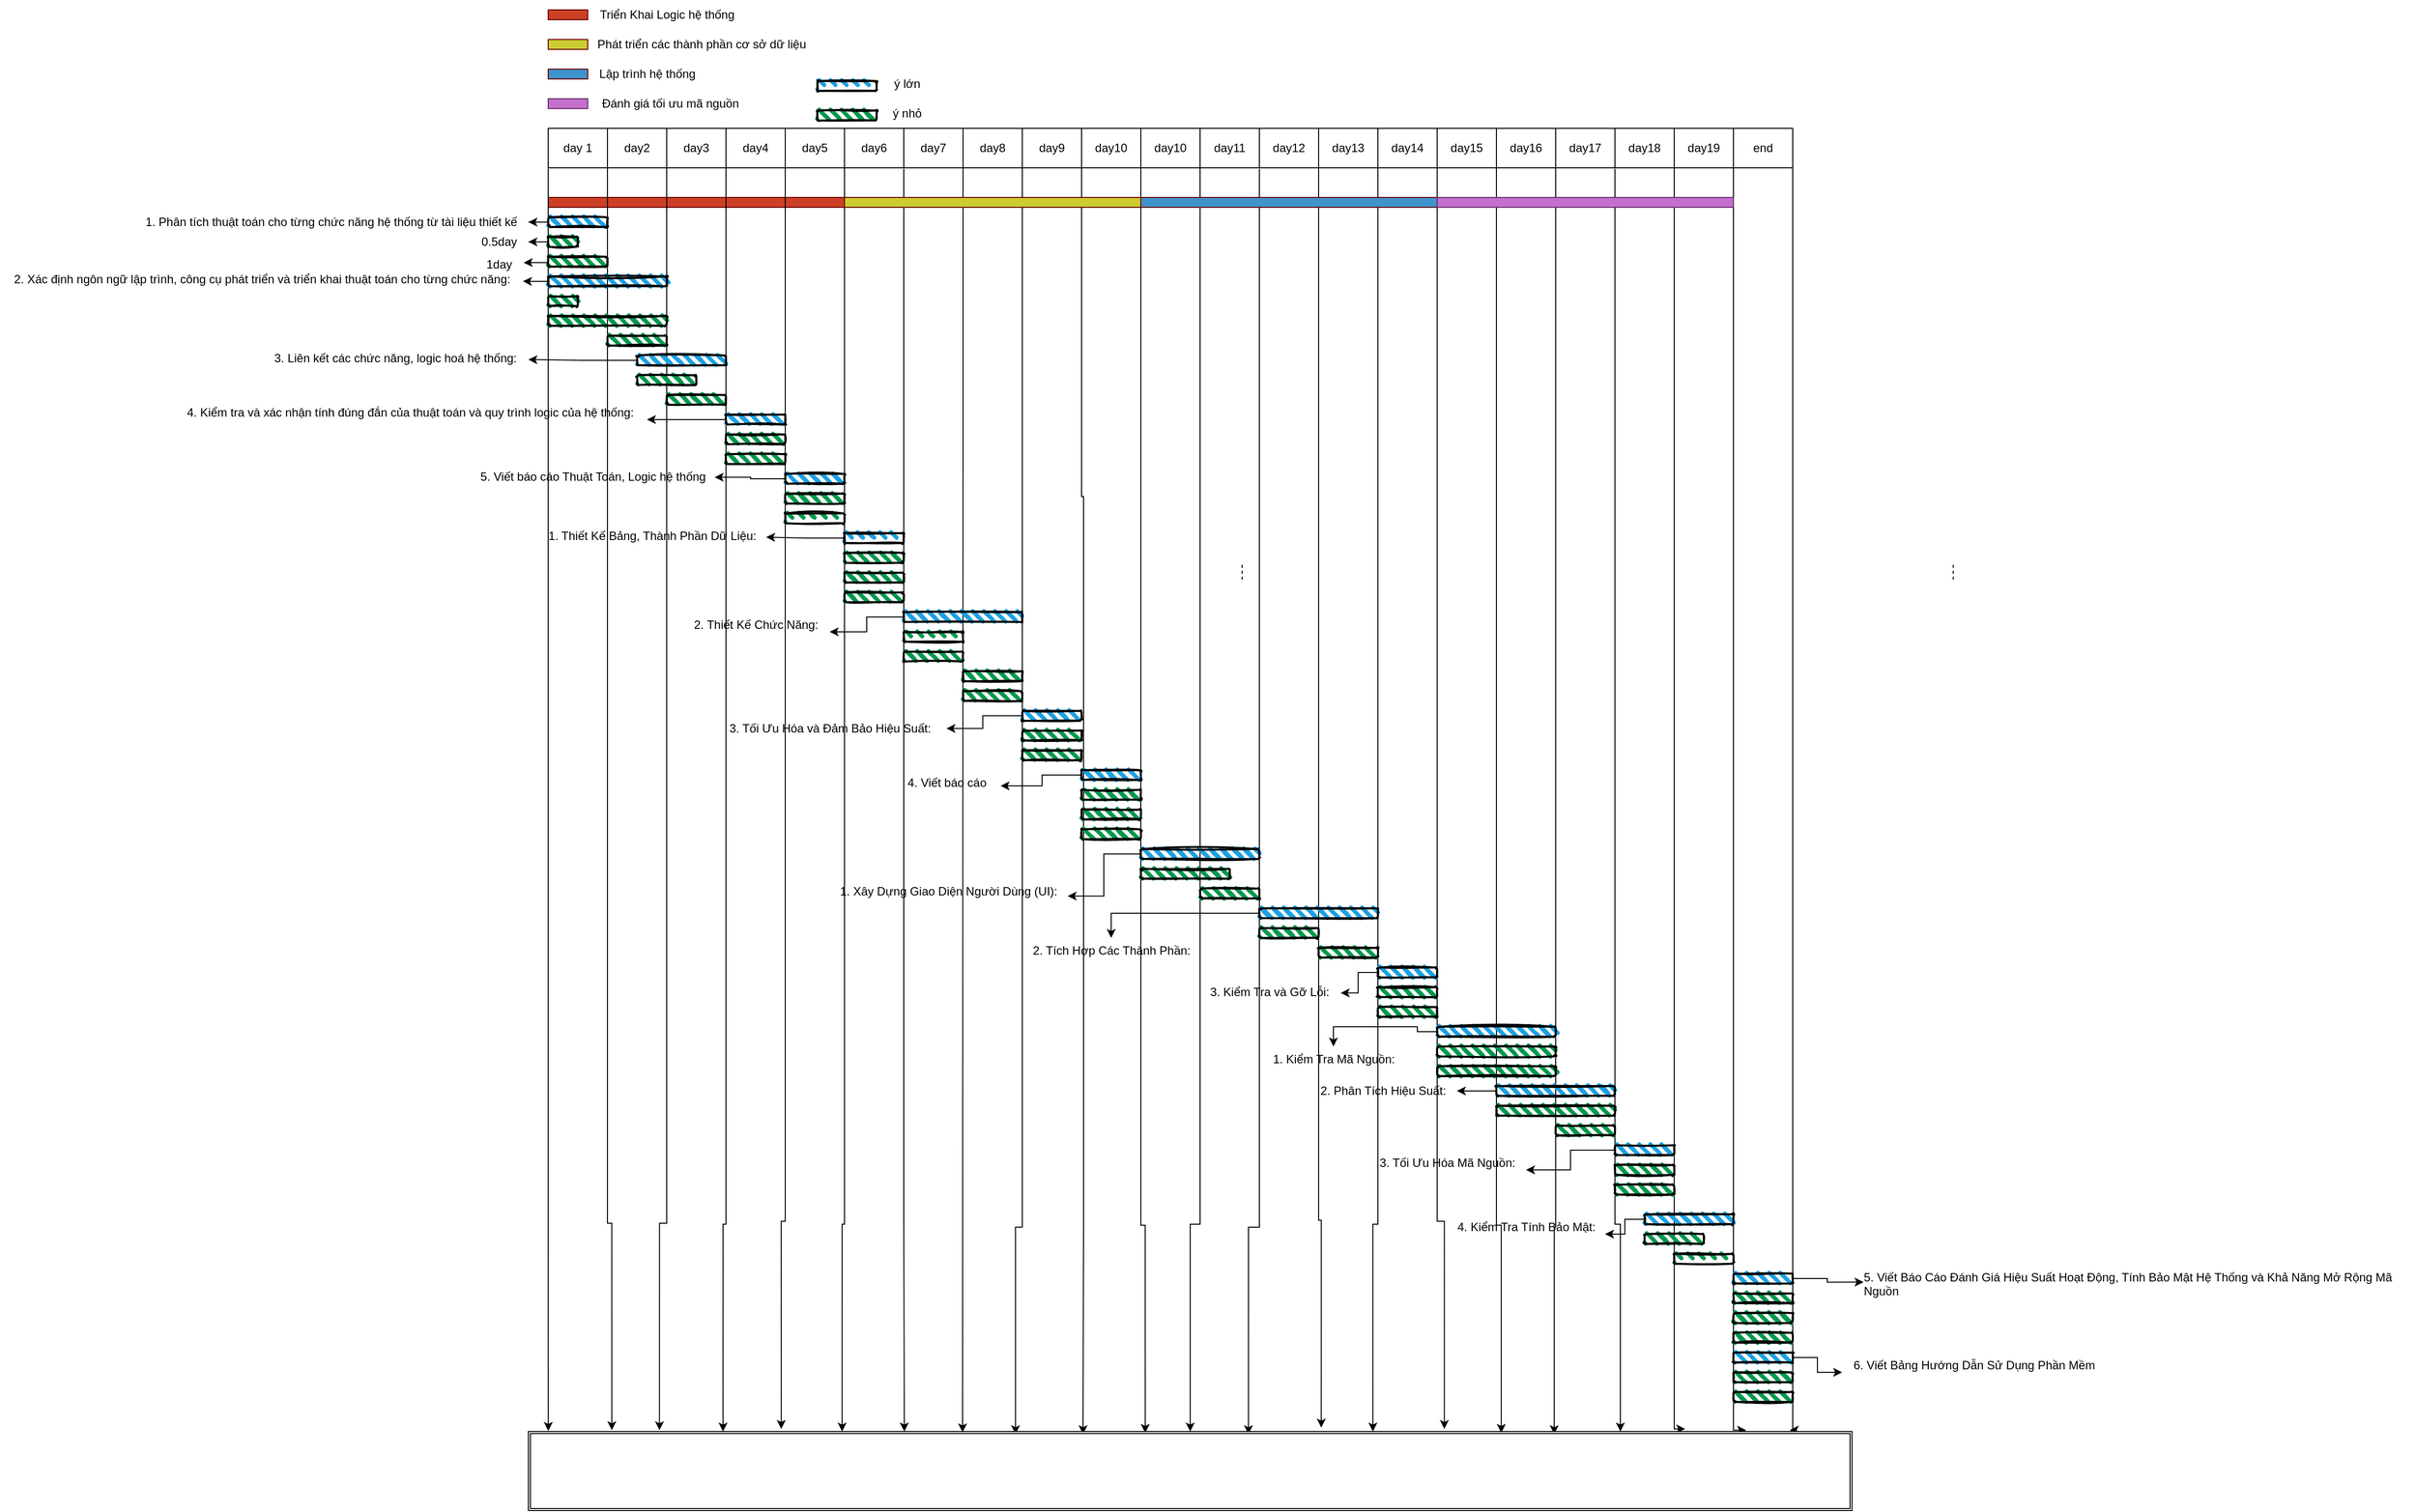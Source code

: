 <mxfile version="24.0.5" type="device">
  <diagram name="Page-1" id="9361dd3d-8414-5efd-6122-117bd74ce7a7">
    <mxGraphModel dx="1693" dy="925" grid="1" gridSize="10" guides="1" tooltips="1" connect="1" arrows="1" fold="1" page="0" pageScale="1.5" pageWidth="826" pageHeight="1169" background="none" math="0" shadow="0">
      <root>
        <mxCell id="0" />
        <mxCell id="1" parent="0" />
        <mxCell id="56" value="" style="edgeStyle=none;endArrow=none;dashed=1" parent="1" edge="1">
          <mxGeometry x="1204.071" y="380.087" width="100" height="100" as="geometry">
            <mxPoint x="1142.5" y="512.083" as="sourcePoint" />
            <mxPoint x="1142.5" y="530" as="targetPoint" />
          </mxGeometry>
        </mxCell>
        <mxCell id="2Txjg-x9fjX_j0PnM1tn-91" value="" style="fillColor=#CC4125;strokeColor=#660000;direction=south;" vertex="1" parent="1">
          <mxGeometry x="440" y="140" width="300" height="10" as="geometry" />
        </mxCell>
        <mxCell id="2Txjg-x9fjX_j0PnM1tn-124" value="" style="shape=table;startSize=0;container=1;collapsible=0;childLayout=tableLayout;" vertex="1" parent="1">
          <mxGeometry x="440" y="70" width="1260" height="40" as="geometry" />
        </mxCell>
        <mxCell id="2Txjg-x9fjX_j0PnM1tn-125" value="" style="shape=tableRow;horizontal=0;startSize=0;swimlaneHead=0;swimlaneBody=0;strokeColor=inherit;top=0;left=0;bottom=0;right=0;collapsible=0;dropTarget=0;fillColor=none;points=[[0,0.5],[1,0.5]];portConstraint=eastwest;" vertex="1" parent="2Txjg-x9fjX_j0PnM1tn-124">
          <mxGeometry width="1260" height="40" as="geometry" />
        </mxCell>
        <mxCell id="2Txjg-x9fjX_j0PnM1tn-126" value="day 1" style="shape=partialRectangle;html=1;whiteSpace=wrap;connectable=0;strokeColor=inherit;overflow=hidden;fillColor=none;top=0;left=0;bottom=0;right=0;pointerEvents=1;" vertex="1" parent="2Txjg-x9fjX_j0PnM1tn-125">
          <mxGeometry width="60" height="40" as="geometry">
            <mxRectangle width="60" height="40" as="alternateBounds" />
          </mxGeometry>
        </mxCell>
        <mxCell id="2Txjg-x9fjX_j0PnM1tn-127" value="day2" style="shape=partialRectangle;html=1;whiteSpace=wrap;connectable=0;strokeColor=inherit;overflow=hidden;fillColor=none;top=0;left=0;bottom=0;right=0;pointerEvents=1;" vertex="1" parent="2Txjg-x9fjX_j0PnM1tn-125">
          <mxGeometry x="60" width="60" height="40" as="geometry">
            <mxRectangle width="60" height="40" as="alternateBounds" />
          </mxGeometry>
        </mxCell>
        <mxCell id="2Txjg-x9fjX_j0PnM1tn-128" value="day3" style="shape=partialRectangle;html=1;whiteSpace=wrap;connectable=0;strokeColor=inherit;overflow=hidden;fillColor=none;top=0;left=0;bottom=0;right=0;pointerEvents=1;" vertex="1" parent="2Txjg-x9fjX_j0PnM1tn-125">
          <mxGeometry x="120" width="60" height="40" as="geometry">
            <mxRectangle width="60" height="40" as="alternateBounds" />
          </mxGeometry>
        </mxCell>
        <mxCell id="2Txjg-x9fjX_j0PnM1tn-129" value="day4" style="shape=partialRectangle;html=1;whiteSpace=wrap;connectable=0;strokeColor=inherit;overflow=hidden;fillColor=none;top=0;left=0;bottom=0;right=0;pointerEvents=1;" vertex="1" parent="2Txjg-x9fjX_j0PnM1tn-125">
          <mxGeometry x="180" width="60" height="40" as="geometry">
            <mxRectangle width="60" height="40" as="alternateBounds" />
          </mxGeometry>
        </mxCell>
        <mxCell id="2Txjg-x9fjX_j0PnM1tn-130" value="day5" style="shape=partialRectangle;html=1;whiteSpace=wrap;connectable=0;strokeColor=inherit;overflow=hidden;fillColor=none;top=0;left=0;bottom=0;right=0;pointerEvents=1;" vertex="1" parent="2Txjg-x9fjX_j0PnM1tn-125">
          <mxGeometry x="240" width="60" height="40" as="geometry">
            <mxRectangle width="60" height="40" as="alternateBounds" />
          </mxGeometry>
        </mxCell>
        <mxCell id="2Txjg-x9fjX_j0PnM1tn-131" value="day6" style="shape=partialRectangle;html=1;whiteSpace=wrap;connectable=0;strokeColor=inherit;overflow=hidden;fillColor=none;top=0;left=0;bottom=0;right=0;pointerEvents=1;" vertex="1" parent="2Txjg-x9fjX_j0PnM1tn-125">
          <mxGeometry x="300" width="60" height="40" as="geometry">
            <mxRectangle width="60" height="40" as="alternateBounds" />
          </mxGeometry>
        </mxCell>
        <mxCell id="2Txjg-x9fjX_j0PnM1tn-132" value="day7" style="shape=partialRectangle;html=1;whiteSpace=wrap;connectable=0;strokeColor=inherit;overflow=hidden;fillColor=none;top=0;left=0;bottom=0;right=0;pointerEvents=1;" vertex="1" parent="2Txjg-x9fjX_j0PnM1tn-125">
          <mxGeometry x="360" width="60" height="40" as="geometry">
            <mxRectangle width="60" height="40" as="alternateBounds" />
          </mxGeometry>
        </mxCell>
        <mxCell id="2Txjg-x9fjX_j0PnM1tn-133" value="day8" style="shape=partialRectangle;html=1;whiteSpace=wrap;connectable=0;strokeColor=inherit;overflow=hidden;fillColor=none;top=0;left=0;bottom=0;right=0;pointerEvents=1;" vertex="1" parent="2Txjg-x9fjX_j0PnM1tn-125">
          <mxGeometry x="420" width="60" height="40" as="geometry">
            <mxRectangle width="60" height="40" as="alternateBounds" />
          </mxGeometry>
        </mxCell>
        <mxCell id="2Txjg-x9fjX_j0PnM1tn-134" value="day9" style="shape=partialRectangle;html=1;whiteSpace=wrap;connectable=0;strokeColor=inherit;overflow=hidden;fillColor=none;top=0;left=0;bottom=0;right=0;pointerEvents=1;" vertex="1" parent="2Txjg-x9fjX_j0PnM1tn-125">
          <mxGeometry x="480" width="60" height="40" as="geometry">
            <mxRectangle width="60" height="40" as="alternateBounds" />
          </mxGeometry>
        </mxCell>
        <mxCell id="2Txjg-x9fjX_j0PnM1tn-135" value="day10" style="shape=partialRectangle;html=1;whiteSpace=wrap;connectable=0;strokeColor=inherit;overflow=hidden;fillColor=none;top=0;left=0;bottom=0;right=0;pointerEvents=1;" vertex="1" parent="2Txjg-x9fjX_j0PnM1tn-125">
          <mxGeometry x="540" width="60" height="40" as="geometry">
            <mxRectangle width="60" height="40" as="alternateBounds" />
          </mxGeometry>
        </mxCell>
        <mxCell id="2Txjg-x9fjX_j0PnM1tn-136" value="day10" style="shape=partialRectangle;html=1;whiteSpace=wrap;connectable=0;strokeColor=inherit;overflow=hidden;fillColor=none;top=0;left=0;bottom=0;right=0;pointerEvents=1;" vertex="1" parent="2Txjg-x9fjX_j0PnM1tn-125">
          <mxGeometry x="600" width="60" height="40" as="geometry">
            <mxRectangle width="60" height="40" as="alternateBounds" />
          </mxGeometry>
        </mxCell>
        <mxCell id="2Txjg-x9fjX_j0PnM1tn-137" value="day11" style="shape=partialRectangle;html=1;whiteSpace=wrap;connectable=0;strokeColor=inherit;overflow=hidden;fillColor=none;top=0;left=0;bottom=0;right=0;pointerEvents=1;" vertex="1" parent="2Txjg-x9fjX_j0PnM1tn-125">
          <mxGeometry x="660" width="60" height="40" as="geometry">
            <mxRectangle width="60" height="40" as="alternateBounds" />
          </mxGeometry>
        </mxCell>
        <mxCell id="2Txjg-x9fjX_j0PnM1tn-138" value="day12" style="shape=partialRectangle;html=1;whiteSpace=wrap;connectable=0;strokeColor=inherit;overflow=hidden;fillColor=none;top=0;left=0;bottom=0;right=0;pointerEvents=1;" vertex="1" parent="2Txjg-x9fjX_j0PnM1tn-125">
          <mxGeometry x="720" width="60" height="40" as="geometry">
            <mxRectangle width="60" height="40" as="alternateBounds" />
          </mxGeometry>
        </mxCell>
        <mxCell id="2Txjg-x9fjX_j0PnM1tn-139" value="day13" style="shape=partialRectangle;html=1;whiteSpace=wrap;connectable=0;strokeColor=inherit;overflow=hidden;fillColor=none;top=0;left=0;bottom=0;right=0;pointerEvents=1;" vertex="1" parent="2Txjg-x9fjX_j0PnM1tn-125">
          <mxGeometry x="780" width="60" height="40" as="geometry">
            <mxRectangle width="60" height="40" as="alternateBounds" />
          </mxGeometry>
        </mxCell>
        <mxCell id="2Txjg-x9fjX_j0PnM1tn-140" value="day14" style="shape=partialRectangle;html=1;whiteSpace=wrap;connectable=0;strokeColor=inherit;overflow=hidden;fillColor=none;top=0;left=0;bottom=0;right=0;pointerEvents=1;" vertex="1" parent="2Txjg-x9fjX_j0PnM1tn-125">
          <mxGeometry x="840" width="60" height="40" as="geometry">
            <mxRectangle width="60" height="40" as="alternateBounds" />
          </mxGeometry>
        </mxCell>
        <mxCell id="2Txjg-x9fjX_j0PnM1tn-141" value="day15" style="shape=partialRectangle;html=1;whiteSpace=wrap;connectable=0;strokeColor=inherit;overflow=hidden;fillColor=none;top=0;left=0;bottom=0;right=0;pointerEvents=1;" vertex="1" parent="2Txjg-x9fjX_j0PnM1tn-125">
          <mxGeometry x="900" width="60" height="40" as="geometry">
            <mxRectangle width="60" height="40" as="alternateBounds" />
          </mxGeometry>
        </mxCell>
        <mxCell id="2Txjg-x9fjX_j0PnM1tn-142" value="day16" style="shape=partialRectangle;html=1;whiteSpace=wrap;connectable=0;strokeColor=inherit;overflow=hidden;fillColor=none;top=0;left=0;bottom=0;right=0;pointerEvents=1;" vertex="1" parent="2Txjg-x9fjX_j0PnM1tn-125">
          <mxGeometry x="960" width="60" height="40" as="geometry">
            <mxRectangle width="60" height="40" as="alternateBounds" />
          </mxGeometry>
        </mxCell>
        <mxCell id="2Txjg-x9fjX_j0PnM1tn-143" value="day17" style="shape=partialRectangle;html=1;whiteSpace=wrap;connectable=0;strokeColor=inherit;overflow=hidden;fillColor=none;top=0;left=0;bottom=0;right=0;pointerEvents=1;" vertex="1" parent="2Txjg-x9fjX_j0PnM1tn-125">
          <mxGeometry x="1020" width="60" height="40" as="geometry">
            <mxRectangle width="60" height="40" as="alternateBounds" />
          </mxGeometry>
        </mxCell>
        <mxCell id="2Txjg-x9fjX_j0PnM1tn-144" value="day18" style="shape=partialRectangle;html=1;whiteSpace=wrap;connectable=0;strokeColor=inherit;overflow=hidden;fillColor=none;top=0;left=0;bottom=0;right=0;pointerEvents=1;" vertex="1" parent="2Txjg-x9fjX_j0PnM1tn-125">
          <mxGeometry x="1080" width="60" height="40" as="geometry">
            <mxRectangle width="60" height="40" as="alternateBounds" />
          </mxGeometry>
        </mxCell>
        <mxCell id="2Txjg-x9fjX_j0PnM1tn-145" value="day19" style="shape=partialRectangle;html=1;whiteSpace=wrap;connectable=0;strokeColor=inherit;overflow=hidden;fillColor=none;top=0;left=0;bottom=0;right=0;pointerEvents=1;" vertex="1" parent="2Txjg-x9fjX_j0PnM1tn-125">
          <mxGeometry x="1140" width="60" height="40" as="geometry">
            <mxRectangle width="60" height="40" as="alternateBounds" />
          </mxGeometry>
        </mxCell>
        <mxCell id="2Txjg-x9fjX_j0PnM1tn-170" value="end" style="shape=partialRectangle;html=1;whiteSpace=wrap;connectable=0;strokeColor=inherit;overflow=hidden;fillColor=none;top=0;left=0;bottom=0;right=0;pointerEvents=1;" vertex="1" parent="2Txjg-x9fjX_j0PnM1tn-125">
          <mxGeometry x="1200" width="60" height="40" as="geometry">
            <mxRectangle width="60" height="40" as="alternateBounds" />
          </mxGeometry>
        </mxCell>
        <mxCell id="2Txjg-x9fjX_j0PnM1tn-171" style="edgeStyle=orthogonalEdgeStyle;rounded=0;orthogonalLoop=1;jettySize=auto;html=1;exitX=0;exitY=1.018;exitDx=0;exitDy=0;exitPerimeter=0;entryX=0.015;entryY=-0.008;entryDx=0;entryDy=0;entryPerimeter=0;" edge="1" parent="1" source="2Txjg-x9fjX_j0PnM1tn-125" target="2Txjg-x9fjX_j0PnM1tn-215">
          <mxGeometry relative="1" as="geometry">
            <mxPoint x="440.103" y="310" as="targetPoint" />
            <Array as="points">
              <mxPoint x="440" y="1179" />
            </Array>
          </mxGeometry>
        </mxCell>
        <mxCell id="2Txjg-x9fjX_j0PnM1tn-172" style="edgeStyle=orthogonalEdgeStyle;rounded=0;orthogonalLoop=1;jettySize=auto;html=1;exitX=0;exitY=1.018;exitDx=0;exitDy=0;exitPerimeter=0;entryX=0.063;entryY=-0.017;entryDx=0;entryDy=0;entryPerimeter=0;" edge="1" parent="1" target="2Txjg-x9fjX_j0PnM1tn-215">
          <mxGeometry relative="1" as="geometry">
            <mxPoint x="500.103" y="309" as="targetPoint" />
            <mxPoint x="500" y="110" as="sourcePoint" />
            <Array as="points">
              <mxPoint x="500" y="1179" />
            </Array>
          </mxGeometry>
        </mxCell>
        <mxCell id="2Txjg-x9fjX_j0PnM1tn-173" style="edgeStyle=orthogonalEdgeStyle;rounded=0;orthogonalLoop=1;jettySize=auto;html=1;exitX=0;exitY=1.018;exitDx=0;exitDy=0;exitPerimeter=0;entryX=0.099;entryY=-0.017;entryDx=0;entryDy=0;entryPerimeter=0;" edge="1" parent="1" target="2Txjg-x9fjX_j0PnM1tn-215">
          <mxGeometry relative="1" as="geometry">
            <mxPoint x="560.103" y="309" as="targetPoint" />
            <mxPoint x="560" y="110" as="sourcePoint" />
            <Array as="points">
              <mxPoint x="560" y="1179" />
            </Array>
          </mxGeometry>
        </mxCell>
        <mxCell id="2Txjg-x9fjX_j0PnM1tn-174" style="edgeStyle=orthogonalEdgeStyle;rounded=0;orthogonalLoop=1;jettySize=auto;html=1;exitX=0;exitY=1.018;exitDx=0;exitDy=0;exitPerimeter=0;entryX=0.147;entryY=0;entryDx=0;entryDy=0;entryPerimeter=0;" edge="1" parent="1" target="2Txjg-x9fjX_j0PnM1tn-215">
          <mxGeometry relative="1" as="geometry">
            <mxPoint x="620.103" y="309" as="targetPoint" />
            <mxPoint x="620" y="110" as="sourcePoint" />
            <Array as="points">
              <mxPoint x="620" y="1180" />
            </Array>
          </mxGeometry>
        </mxCell>
        <mxCell id="2Txjg-x9fjX_j0PnM1tn-175" style="edgeStyle=orthogonalEdgeStyle;rounded=0;orthogonalLoop=1;jettySize=auto;html=1;exitX=0;exitY=1.018;exitDx=0;exitDy=0;exitPerimeter=0;entryX=0.191;entryY=-0.033;entryDx=0;entryDy=0;entryPerimeter=0;" edge="1" parent="1" target="2Txjg-x9fjX_j0PnM1tn-215">
          <mxGeometry relative="1" as="geometry">
            <mxPoint x="680.103" y="309" as="targetPoint" />
            <mxPoint x="680" y="110" as="sourcePoint" />
            <Array as="points">
              <mxPoint x="680" y="1177" />
            </Array>
          </mxGeometry>
        </mxCell>
        <mxCell id="2Txjg-x9fjX_j0PnM1tn-176" style="edgeStyle=orthogonalEdgeStyle;rounded=0;orthogonalLoop=1;jettySize=auto;html=1;exitX=0;exitY=1.018;exitDx=0;exitDy=0;exitPerimeter=0;entryX=0.237;entryY=0;entryDx=0;entryDy=0;entryPerimeter=0;" edge="1" parent="1" target="2Txjg-x9fjX_j0PnM1tn-215">
          <mxGeometry relative="1" as="geometry">
            <mxPoint x="740.103" y="309" as="targetPoint" />
            <mxPoint x="740" y="110" as="sourcePoint" />
            <Array as="points">
              <mxPoint x="740" y="1180" />
            </Array>
          </mxGeometry>
        </mxCell>
        <mxCell id="2Txjg-x9fjX_j0PnM1tn-195" style="edgeStyle=orthogonalEdgeStyle;rounded=0;orthogonalLoop=1;jettySize=auto;html=1;exitX=0;exitY=1.018;exitDx=0;exitDy=0;exitPerimeter=0;entryX=0.284;entryY=0;entryDx=0;entryDy=0;entryPerimeter=0;" edge="1" parent="1" target="2Txjg-x9fjX_j0PnM1tn-215">
          <mxGeometry relative="1" as="geometry">
            <mxPoint x="800.103" y="310" as="targetPoint" />
            <mxPoint x="800" y="111" as="sourcePoint" />
            <Array as="points">
              <mxPoint x="800" y="1180" />
            </Array>
          </mxGeometry>
        </mxCell>
        <mxCell id="2Txjg-x9fjX_j0PnM1tn-196" style="edgeStyle=orthogonalEdgeStyle;rounded=0;orthogonalLoop=1;jettySize=auto;html=1;exitX=0;exitY=1.018;exitDx=0;exitDy=0;exitPerimeter=0;entryX=0.328;entryY=0.01;entryDx=0;entryDy=0;entryPerimeter=0;" edge="1" parent="1" target="2Txjg-x9fjX_j0PnM1tn-215">
          <mxGeometry relative="1" as="geometry">
            <mxPoint x="860" y="430" as="targetPoint" />
            <mxPoint x="860" y="110" as="sourcePoint" />
            <Array as="points">
              <mxPoint x="860" y="410" />
              <mxPoint x="860" y="410" />
            </Array>
          </mxGeometry>
        </mxCell>
        <mxCell id="2Txjg-x9fjX_j0PnM1tn-197" style="edgeStyle=orthogonalEdgeStyle;rounded=0;orthogonalLoop=1;jettySize=auto;html=1;exitX=0;exitY=1.018;exitDx=0;exitDy=0;exitPerimeter=0;entryX=0.368;entryY=0.033;entryDx=0;entryDy=0;entryPerimeter=0;" edge="1" parent="1" target="2Txjg-x9fjX_j0PnM1tn-215">
          <mxGeometry relative="1" as="geometry">
            <mxPoint x="920.103" y="309" as="targetPoint" />
            <mxPoint x="920" y="110" as="sourcePoint" />
            <Array as="points">
              <mxPoint x="920" y="1183" />
            </Array>
          </mxGeometry>
        </mxCell>
        <mxCell id="2Txjg-x9fjX_j0PnM1tn-198" style="edgeStyle=orthogonalEdgeStyle;rounded=0;orthogonalLoop=1;jettySize=auto;html=1;exitX=0;exitY=1.018;exitDx=0;exitDy=0;exitPerimeter=0;entryX=0.419;entryY=0.033;entryDx=0;entryDy=0;entryPerimeter=0;" edge="1" parent="1" target="2Txjg-x9fjX_j0PnM1tn-215">
          <mxGeometry relative="1" as="geometry">
            <mxPoint x="980.103" y="309" as="targetPoint" />
            <mxPoint x="980" y="110" as="sourcePoint" />
            <Array as="points">
              <mxPoint x="980" y="443" />
              <mxPoint x="982" y="443" />
              <mxPoint x="982" y="1183" />
            </Array>
          </mxGeometry>
        </mxCell>
        <mxCell id="2Txjg-x9fjX_j0PnM1tn-199" style="edgeStyle=orthogonalEdgeStyle;rounded=0;orthogonalLoop=1;jettySize=auto;html=1;exitX=0;exitY=1.018;exitDx=0;exitDy=0;exitPerimeter=0;entryX=0.466;entryY=0.017;entryDx=0;entryDy=0;entryPerimeter=0;" edge="1" parent="1" target="2Txjg-x9fjX_j0PnM1tn-215">
          <mxGeometry relative="1" as="geometry">
            <mxPoint x="1040.103" y="309" as="targetPoint" />
            <mxPoint x="1040" y="110" as="sourcePoint" />
            <Array as="points">
              <mxPoint x="1040" y="1181" />
            </Array>
          </mxGeometry>
        </mxCell>
        <mxCell id="2Txjg-x9fjX_j0PnM1tn-200" style="edgeStyle=orthogonalEdgeStyle;rounded=0;orthogonalLoop=1;jettySize=auto;html=1;exitX=0;exitY=1.018;exitDx=0;exitDy=0;exitPerimeter=0;entryX=0.5;entryY=0;entryDx=0;entryDy=0;" edge="1" parent="1" target="2Txjg-x9fjX_j0PnM1tn-215">
          <mxGeometry relative="1" as="geometry">
            <mxPoint x="1100.103" y="309" as="targetPoint" />
            <mxPoint x="1100" y="110" as="sourcePoint" />
            <Array as="points">
              <mxPoint x="1100" y="1180" />
            </Array>
          </mxGeometry>
        </mxCell>
        <mxCell id="2Txjg-x9fjX_j0PnM1tn-201" value="" style="edgeStyle=none;endArrow=none;dashed=1" edge="1" parent="1">
          <mxGeometry x="1204.071" y="380.087" width="100" height="100" as="geometry">
            <mxPoint x="1862.5" y="512.083" as="sourcePoint" />
            <mxPoint x="1862.5" y="530" as="targetPoint" />
          </mxGeometry>
        </mxCell>
        <mxCell id="2Txjg-x9fjX_j0PnM1tn-202" style="edgeStyle=orthogonalEdgeStyle;rounded=0;orthogonalLoop=1;jettySize=auto;html=1;exitX=0;exitY=1.018;exitDx=0;exitDy=0;exitPerimeter=0;entryX=0.544;entryY=0.033;entryDx=0;entryDy=0;entryPerimeter=0;" edge="1" parent="1" target="2Txjg-x9fjX_j0PnM1tn-215">
          <mxGeometry relative="1" as="geometry">
            <mxPoint x="1160.103" y="310" as="targetPoint" />
            <mxPoint x="1160" y="111" as="sourcePoint" />
            <Array as="points">
              <mxPoint x="1160" y="1183" />
            </Array>
          </mxGeometry>
        </mxCell>
        <mxCell id="2Txjg-x9fjX_j0PnM1tn-203" style="edgeStyle=orthogonalEdgeStyle;rounded=0;orthogonalLoop=1;jettySize=auto;html=1;exitX=0;exitY=1.018;exitDx=0;exitDy=0;exitPerimeter=0;entryX=0.599;entryY=-0.05;entryDx=0;entryDy=0;entryPerimeter=0;" edge="1" parent="1" target="2Txjg-x9fjX_j0PnM1tn-215">
          <mxGeometry relative="1" as="geometry">
            <mxPoint x="1220.103" y="309" as="targetPoint" />
            <mxPoint x="1220" y="110" as="sourcePoint" />
            <Array as="points">
              <mxPoint x="1220" y="1176" />
            </Array>
          </mxGeometry>
        </mxCell>
        <mxCell id="2Txjg-x9fjX_j0PnM1tn-204" style="edgeStyle=orthogonalEdgeStyle;rounded=0;orthogonalLoop=1;jettySize=auto;html=1;exitX=0;exitY=1.018;exitDx=0;exitDy=0;exitPerimeter=0;entryX=0.638;entryY=0;entryDx=0;entryDy=0;entryPerimeter=0;" edge="1" parent="1" target="2Txjg-x9fjX_j0PnM1tn-215">
          <mxGeometry relative="1" as="geometry">
            <mxPoint x="1280.103" y="309" as="targetPoint" />
            <mxPoint x="1280" y="110" as="sourcePoint" />
            <Array as="points">
              <mxPoint x="1280" y="1180" />
            </Array>
          </mxGeometry>
        </mxCell>
        <mxCell id="2Txjg-x9fjX_j0PnM1tn-205" style="edgeStyle=orthogonalEdgeStyle;rounded=0;orthogonalLoop=1;jettySize=auto;html=1;exitX=0;exitY=1.018;exitDx=0;exitDy=0;exitPerimeter=0;entryX=0.692;entryY=-0.033;entryDx=0;entryDy=0;entryPerimeter=0;" edge="1" parent="1" target="2Txjg-x9fjX_j0PnM1tn-215">
          <mxGeometry relative="1" as="geometry">
            <mxPoint x="1340.103" y="309" as="targetPoint" />
            <mxPoint x="1340" y="110" as="sourcePoint" />
            <Array as="points">
              <mxPoint x="1340" y="1177" />
            </Array>
          </mxGeometry>
        </mxCell>
        <mxCell id="2Txjg-x9fjX_j0PnM1tn-206" style="edgeStyle=orthogonalEdgeStyle;rounded=0;orthogonalLoop=1;jettySize=auto;html=1;exitX=0;exitY=1.018;exitDx=0;exitDy=0;exitPerimeter=0;entryX=0.735;entryY=0.017;entryDx=0;entryDy=0;entryPerimeter=0;" edge="1" parent="1" target="2Txjg-x9fjX_j0PnM1tn-215">
          <mxGeometry relative="1" as="geometry">
            <mxPoint x="1400.103" y="309" as="targetPoint" />
            <mxPoint x="1400" y="110" as="sourcePoint" />
            <Array as="points">
              <mxPoint x="1400" y="1181" />
            </Array>
          </mxGeometry>
        </mxCell>
        <mxCell id="2Txjg-x9fjX_j0PnM1tn-207" style="edgeStyle=orthogonalEdgeStyle;rounded=0;orthogonalLoop=1;jettySize=auto;html=1;exitX=0;exitY=1.018;exitDx=0;exitDy=0;exitPerimeter=0;entryX=0.775;entryY=0.033;entryDx=0;entryDy=0;entryPerimeter=0;" edge="1" parent="1" target="2Txjg-x9fjX_j0PnM1tn-215">
          <mxGeometry relative="1" as="geometry">
            <mxPoint x="1460.103" y="309" as="targetPoint" />
            <mxPoint x="1460" y="110" as="sourcePoint" />
            <Array as="points">
              <mxPoint x="1460" y="1183" />
            </Array>
          </mxGeometry>
        </mxCell>
        <mxCell id="2Txjg-x9fjX_j0PnM1tn-208" style="edgeStyle=orthogonalEdgeStyle;rounded=0;orthogonalLoop=1;jettySize=auto;html=1;exitX=0;exitY=1.018;exitDx=0;exitDy=0;exitPerimeter=0;entryX=0.825;entryY=0;entryDx=0;entryDy=0;entryPerimeter=0;" edge="1" parent="1" target="2Txjg-x9fjX_j0PnM1tn-215">
          <mxGeometry relative="1" as="geometry">
            <mxPoint x="1520.103" y="310" as="targetPoint" />
            <mxPoint x="1520" y="111" as="sourcePoint" />
            <Array as="points">
              <mxPoint x="1520" y="1180" />
              <mxPoint x="1525" y="1180" />
            </Array>
          </mxGeometry>
        </mxCell>
        <mxCell id="2Txjg-x9fjX_j0PnM1tn-209" style="edgeStyle=orthogonalEdgeStyle;rounded=0;orthogonalLoop=1;jettySize=auto;html=1;exitX=0;exitY=1.018;exitDx=0;exitDy=0;exitPerimeter=0;entryX=0.874;entryY=-0.033;entryDx=0;entryDy=0;entryPerimeter=0;" edge="1" parent="1" target="2Txjg-x9fjX_j0PnM1tn-215">
          <mxGeometry relative="1" as="geometry">
            <mxPoint x="1580.103" y="309" as="targetPoint" />
            <mxPoint x="1580" y="110" as="sourcePoint" />
            <Array as="points">
              <mxPoint x="1580" y="1387" />
            </Array>
          </mxGeometry>
        </mxCell>
        <mxCell id="2Txjg-x9fjX_j0PnM1tn-210" style="edgeStyle=orthogonalEdgeStyle;rounded=0;orthogonalLoop=1;jettySize=auto;html=1;exitX=0;exitY=1.018;exitDx=0;exitDy=0;exitPerimeter=0;entryX=0.92;entryY=-0.017;entryDx=0;entryDy=0;entryPerimeter=0;" edge="1" parent="1" target="2Txjg-x9fjX_j0PnM1tn-215">
          <mxGeometry relative="1" as="geometry">
            <mxPoint x="1640.103" y="309" as="targetPoint" />
            <mxPoint x="1640" y="110" as="sourcePoint" />
            <Array as="points">
              <mxPoint x="1640" y="1389" />
            </Array>
          </mxGeometry>
        </mxCell>
        <mxCell id="2Txjg-x9fjX_j0PnM1tn-211" style="edgeStyle=orthogonalEdgeStyle;rounded=0;orthogonalLoop=1;jettySize=auto;html=1;exitX=0;exitY=1.018;exitDx=0;exitDy=0;exitPerimeter=0;entryX=0.953;entryY=-0.017;entryDx=0;entryDy=0;entryPerimeter=0;" edge="1" parent="1" target="2Txjg-x9fjX_j0PnM1tn-215">
          <mxGeometry relative="1" as="geometry">
            <mxPoint x="1700.103" y="309" as="targetPoint" />
            <mxPoint x="1700" y="110" as="sourcePoint" />
            <Array as="points">
              <mxPoint x="1700" y="1389" />
            </Array>
          </mxGeometry>
        </mxCell>
        <mxCell id="2Txjg-x9fjX_j0PnM1tn-215" value="" style="shape=ext;double=1;rounded=0;whiteSpace=wrap;html=1;" vertex="1" parent="1">
          <mxGeometry x="420" y="1390" width="1340" height="80" as="geometry" />
        </mxCell>
        <mxCell id="2Txjg-x9fjX_j0PnM1tn-216" value="" style="fillColor=#CCCC33;strokeColor=#660000;direction=south;" vertex="1" parent="1">
          <mxGeometry x="740" y="140" width="300" height="10" as="geometry" />
        </mxCell>
        <mxCell id="2Txjg-x9fjX_j0PnM1tn-218" value="" style="fillColor=#3F94CC;strokeColor=#660000;direction=south;" vertex="1" parent="1">
          <mxGeometry x="1040" y="140" width="300" height="10" as="geometry" />
        </mxCell>
        <mxCell id="2Txjg-x9fjX_j0PnM1tn-219" value="" style="fillColor=#C370CC;strokeColor=#642966;direction=south;" vertex="1" parent="1">
          <mxGeometry x="1340" y="140" width="300" height="10" as="geometry" />
        </mxCell>
        <mxCell id="2Txjg-x9fjX_j0PnM1tn-220" value="" style="fillColor=#CC4125;strokeColor=#660000;direction=south;" vertex="1" parent="1">
          <mxGeometry x="440" y="-50" width="40" height="10" as="geometry" />
        </mxCell>
        <mxCell id="2Txjg-x9fjX_j0PnM1tn-221" value="" style="fillColor=#CCCC33;strokeColor=#660000;direction=south;" vertex="1" parent="1">
          <mxGeometry x="440" y="-20" width="40" height="10" as="geometry" />
        </mxCell>
        <mxCell id="2Txjg-x9fjX_j0PnM1tn-222" value="" style="fillColor=#3F94CC;strokeColor=#660000;direction=south;" vertex="1" parent="1">
          <mxGeometry x="440" y="10" width="40" height="10" as="geometry" />
        </mxCell>
        <mxCell id="2Txjg-x9fjX_j0PnM1tn-223" value="" style="fillColor=#C370CC;strokeColor=#642966;direction=south;" vertex="1" parent="1">
          <mxGeometry x="440" y="40" width="40" height="10" as="geometry" />
        </mxCell>
        <mxCell id="2Txjg-x9fjX_j0PnM1tn-224" value="Triển Khai Logic hệ thống" style="text;html=1;align=center;verticalAlign=middle;resizable=0;points=[];autosize=1;strokeColor=none;fillColor=none;" vertex="1" parent="1">
          <mxGeometry x="480" y="-60" width="160" height="30" as="geometry" />
        </mxCell>
        <mxCell id="2Txjg-x9fjX_j0PnM1tn-225" value="Phát triển các thành phần cơ sở dữ liệu" style="text;html=1;align=center;verticalAlign=middle;resizable=0;points=[];autosize=1;strokeColor=none;fillColor=none;" vertex="1" parent="1">
          <mxGeometry x="480" y="-30" width="230" height="30" as="geometry" />
        </mxCell>
        <mxCell id="2Txjg-x9fjX_j0PnM1tn-226" value="Lập trình hệ thống" style="text;html=1;align=center;verticalAlign=middle;resizable=0;points=[];autosize=1;strokeColor=none;fillColor=none;" vertex="1" parent="1">
          <mxGeometry x="480" width="120" height="30" as="geometry" />
        </mxCell>
        <mxCell id="2Txjg-x9fjX_j0PnM1tn-227" value="Đánh giá tối ưu mã nguồn&amp;nbsp;" style="text;html=1;align=center;verticalAlign=middle;resizable=0;points=[];autosize=1;strokeColor=none;fillColor=none;" vertex="1" parent="1">
          <mxGeometry x="480" y="30" width="170" height="30" as="geometry" />
        </mxCell>
        <mxCell id="2Txjg-x9fjX_j0PnM1tn-241" style="edgeStyle=orthogonalEdgeStyle;rounded=0;orthogonalLoop=1;jettySize=auto;html=1;" edge="1" parent="1" source="2Txjg-x9fjX_j0PnM1tn-240" target="2Txjg-x9fjX_j0PnM1tn-242">
          <mxGeometry relative="1" as="geometry">
            <mxPoint x="410" y="175" as="targetPoint" />
          </mxGeometry>
        </mxCell>
        <mxCell id="2Txjg-x9fjX_j0PnM1tn-240" value="" style="rounded=1;whiteSpace=wrap;html=1;strokeWidth=2;fillWeight=4;hachureGap=8;hachureAngle=45;fillColor=#1ba1e2;sketch=1;" vertex="1" parent="1">
          <mxGeometry x="440" y="160" width="60" height="10" as="geometry" />
        </mxCell>
        <mxCell id="2Txjg-x9fjX_j0PnM1tn-242" value="1. Phân tích thuật toán cho từng chức năng hệ thống từ tài liệu thiết kế" style="text;html=1;align=center;verticalAlign=middle;resizable=0;points=[];autosize=1;strokeColor=none;fillColor=none;" vertex="1" parent="1">
          <mxGeometry x="20" y="150" width="400" height="30" as="geometry" />
        </mxCell>
        <mxCell id="2Txjg-x9fjX_j0PnM1tn-243" value="" style="rounded=1;whiteSpace=wrap;html=1;strokeWidth=2;fillWeight=4;hachureGap=8;hachureAngle=45;fillColor=#1ba1e2;sketch=1;" vertex="1" parent="1">
          <mxGeometry x="712.5" y="22" width="60" height="10" as="geometry" />
        </mxCell>
        <mxCell id="2Txjg-x9fjX_j0PnM1tn-250" style="edgeStyle=orthogonalEdgeStyle;rounded=0;orthogonalLoop=1;jettySize=auto;html=1;" edge="1" parent="1" source="2Txjg-x9fjX_j0PnM1tn-244" target="2Txjg-x9fjX_j0PnM1tn-249">
          <mxGeometry relative="1" as="geometry" />
        </mxCell>
        <mxCell id="2Txjg-x9fjX_j0PnM1tn-244" value="" style="rounded=1;whiteSpace=wrap;html=1;strokeWidth=2;fillWeight=4;hachureGap=8;hachureAngle=45;fillColor=#00994D;sketch=1;" vertex="1" parent="1">
          <mxGeometry x="440" y="180" width="30" height="10" as="geometry" />
        </mxCell>
        <mxCell id="2Txjg-x9fjX_j0PnM1tn-249" value="0.5day" style="text;html=1;align=center;verticalAlign=middle;resizable=0;points=[];autosize=1;strokeColor=none;fillColor=none;" vertex="1" parent="1">
          <mxGeometry x="360" y="170" width="60" height="30" as="geometry" />
        </mxCell>
        <mxCell id="2Txjg-x9fjX_j0PnM1tn-251" value="" style="rounded=1;whiteSpace=wrap;html=1;strokeWidth=2;fillWeight=4;hachureGap=8;hachureAngle=45;fillColor=#00994D;sketch=1;" vertex="1" parent="1">
          <mxGeometry x="440" y="200" width="60" height="10" as="geometry" />
        </mxCell>
        <mxCell id="2Txjg-x9fjX_j0PnM1tn-254" value="&lt;span style=&quot;color: rgba(0, 0, 0, 0); font-family: monospace; font-size: 0px; text-align: start;&quot;&gt;%3CmxGraphModel%3E%3Croot%3E%3CmxCell%20id%3D%220%22%2F%3E%3CmxCell%20id%3D%221%22%20parent%3D%220%22%2F%3E%3CmxCell%20id%3D%222%22%20value%3D%22%22%20style%3D%22rounded%3D1%3BwhiteSpace%3Dwrap%3Bhtml%3D1%3BstrokeWidth%3D2%3BfillWeight%3D4%3BhachureGap%3D8%3BhachureAngle%3D45%3BfillColor%3D%2300994D%3Bsketch%3D1%3B%22%20vertex%3D%221%22%20parent%3D%221%22%3E%3CmxGeometry%20x%3D%22440%22%20y%3D%22180%22%20width%3D%2230%22%20height%3D%2210%22%20as%3D%22geometry%22%2F%3E%3C%2FmxCell%3E%3C%2Froot%3E%3C%2FmxGraphModel%3E&lt;/span&gt;" style="text;html=1;align=center;verticalAlign=middle;resizable=0;points=[];autosize=1;strokeColor=none;fillColor=none;" vertex="1" parent="1">
          <mxGeometry x="340" y="200" width="20" height="30" as="geometry" />
        </mxCell>
        <mxCell id="2Txjg-x9fjX_j0PnM1tn-255" value="&lt;div&gt;1day&lt;/div&gt;&lt;div&gt;&lt;br&gt;&lt;/div&gt;" style="text;html=1;align=center;verticalAlign=middle;resizable=0;points=[];autosize=1;strokeColor=none;fillColor=none;" vertex="1" parent="1">
          <mxGeometry x="365" y="195" width="50" height="40" as="geometry" />
        </mxCell>
        <mxCell id="2Txjg-x9fjX_j0PnM1tn-256" style="edgeStyle=orthogonalEdgeStyle;rounded=0;orthogonalLoop=1;jettySize=auto;html=1;entryX=1.004;entryY=0.277;entryDx=0;entryDy=0;entryPerimeter=0;" edge="1" parent="1" source="2Txjg-x9fjX_j0PnM1tn-251" target="2Txjg-x9fjX_j0PnM1tn-255">
          <mxGeometry relative="1" as="geometry">
            <Array as="points">
              <mxPoint x="420" y="206" />
              <mxPoint x="420" y="206" />
            </Array>
          </mxGeometry>
        </mxCell>
        <mxCell id="2Txjg-x9fjX_j0PnM1tn-258" value="" style="rounded=1;whiteSpace=wrap;html=1;strokeWidth=2;fillWeight=4;hachureGap=8;hachureAngle=45;fillColor=#00994D;sketch=1;" vertex="1" parent="1">
          <mxGeometry x="712.5" y="52" width="60" height="10" as="geometry" />
        </mxCell>
        <mxCell id="2Txjg-x9fjX_j0PnM1tn-259" value="ý lớn" style="text;html=1;align=center;verticalAlign=middle;resizable=0;points=[];autosize=1;strokeColor=none;fillColor=none;" vertex="1" parent="1">
          <mxGeometry x="777.5" y="10" width="50" height="30" as="geometry" />
        </mxCell>
        <mxCell id="2Txjg-x9fjX_j0PnM1tn-260" value="ý nhỏ" style="text;html=1;align=center;verticalAlign=middle;resizable=0;points=[];autosize=1;strokeColor=none;fillColor=none;" vertex="1" parent="1">
          <mxGeometry x="777.5" y="40" width="50" height="30" as="geometry" />
        </mxCell>
        <mxCell id="2Txjg-x9fjX_j0PnM1tn-261" value="" style="rounded=1;whiteSpace=wrap;html=1;strokeWidth=2;fillWeight=4;hachureGap=8;hachureAngle=45;fillColor=#1ba1e2;sketch=1;" vertex="1" parent="1">
          <mxGeometry x="440" y="220" width="120" height="10" as="geometry" />
        </mxCell>
        <mxCell id="2Txjg-x9fjX_j0PnM1tn-262" value="" style="rounded=1;whiteSpace=wrap;html=1;strokeWidth=2;fillWeight=4;hachureGap=8;hachureAngle=45;fillColor=#00994D;sketch=1;" vertex="1" parent="1">
          <mxGeometry x="440" y="240" width="30" height="10" as="geometry" />
        </mxCell>
        <mxCell id="2Txjg-x9fjX_j0PnM1tn-263" value="" style="rounded=1;whiteSpace=wrap;html=1;strokeWidth=2;fillWeight=4;hachureGap=8;hachureAngle=45;fillColor=#00994D;sketch=1;" vertex="1" parent="1">
          <mxGeometry x="500" y="280" width="60" height="10" as="geometry" />
        </mxCell>
        <mxCell id="2Txjg-x9fjX_j0PnM1tn-282" style="edgeStyle=orthogonalEdgeStyle;rounded=0;orthogonalLoop=1;jettySize=auto;html=1;entryX=1;entryY=0.355;entryDx=0;entryDy=0;entryPerimeter=0;" edge="1" parent="1" source="2Txjg-x9fjX_j0PnM1tn-264" target="2Txjg-x9fjX_j0PnM1tn-281">
          <mxGeometry relative="1" as="geometry" />
        </mxCell>
        <mxCell id="2Txjg-x9fjX_j0PnM1tn-264" value="" style="rounded=1;whiteSpace=wrap;html=1;strokeWidth=2;fillWeight=4;hachureGap=8;hachureAngle=45;fillColor=#1ba1e2;sketch=1;" vertex="1" parent="1">
          <mxGeometry x="530" y="300" width="90" height="10" as="geometry" />
        </mxCell>
        <mxCell id="2Txjg-x9fjX_j0PnM1tn-266" value="" style="rounded=1;whiteSpace=wrap;html=1;strokeWidth=2;fillWeight=4;hachureGap=8;hachureAngle=45;fillColor=#00994D;sketch=1;" vertex="1" parent="1">
          <mxGeometry x="440" y="260" width="120" height="10" as="geometry" />
        </mxCell>
        <mxCell id="2Txjg-x9fjX_j0PnM1tn-267" value="" style="rounded=1;whiteSpace=wrap;html=1;strokeWidth=2;fillWeight=4;hachureGap=8;hachureAngle=45;fillColor=#00994D;sketch=1;" vertex="1" parent="1">
          <mxGeometry x="530" y="320" width="60" height="10" as="geometry" />
        </mxCell>
        <mxCell id="2Txjg-x9fjX_j0PnM1tn-268" value="" style="rounded=1;whiteSpace=wrap;html=1;strokeWidth=2;fillWeight=4;hachureGap=8;hachureAngle=45;fillColor=#00994D;sketch=1;" vertex="1" parent="1">
          <mxGeometry x="560" y="340" width="60" height="10" as="geometry" />
        </mxCell>
        <mxCell id="2Txjg-x9fjX_j0PnM1tn-284" style="edgeStyle=orthogonalEdgeStyle;rounded=0;orthogonalLoop=1;jettySize=auto;html=1;" edge="1" parent="1" source="2Txjg-x9fjX_j0PnM1tn-271" target="2Txjg-x9fjX_j0PnM1tn-283">
          <mxGeometry relative="1" as="geometry" />
        </mxCell>
        <mxCell id="2Txjg-x9fjX_j0PnM1tn-271" value="" style="rounded=1;whiteSpace=wrap;html=1;strokeWidth=2;fillWeight=4;hachureGap=8;hachureAngle=45;fillColor=#1ba1e2;sketch=1;" vertex="1" parent="1">
          <mxGeometry x="620" y="360" width="60" height="10" as="geometry" />
        </mxCell>
        <mxCell id="2Txjg-x9fjX_j0PnM1tn-273" value="" style="rounded=1;whiteSpace=wrap;html=1;strokeWidth=2;fillWeight=4;hachureGap=8;hachureAngle=45;fillColor=#1ba1e2;sketch=1;" vertex="1" parent="1">
          <mxGeometry x="680" y="420" width="60" height="10" as="geometry" />
        </mxCell>
        <mxCell id="2Txjg-x9fjX_j0PnM1tn-275" value="" style="rounded=1;whiteSpace=wrap;html=1;strokeWidth=2;fillWeight=4;hachureGap=8;hachureAngle=45;fillColor=#00994D;sketch=1;" vertex="1" parent="1">
          <mxGeometry x="620" y="380" width="60" height="10" as="geometry" />
        </mxCell>
        <mxCell id="2Txjg-x9fjX_j0PnM1tn-276" value="" style="rounded=1;whiteSpace=wrap;html=1;strokeWidth=2;fillWeight=4;hachureGap=8;hachureAngle=45;fillColor=#00994D;sketch=1;" vertex="1" parent="1">
          <mxGeometry x="620" y="400" width="60" height="10" as="geometry" />
        </mxCell>
        <mxCell id="2Txjg-x9fjX_j0PnM1tn-277" value="" style="rounded=1;whiteSpace=wrap;html=1;strokeWidth=2;fillWeight=4;hachureGap=8;hachureAngle=45;fillColor=#00994D;sketch=1;" vertex="1" parent="1">
          <mxGeometry x="680" y="440" width="60" height="10" as="geometry" />
        </mxCell>
        <mxCell id="2Txjg-x9fjX_j0PnM1tn-278" value="" style="rounded=1;whiteSpace=wrap;html=1;strokeWidth=2;fillWeight=4;hachureGap=8;hachureAngle=45;fillColor=#00994D;sketch=1;" vertex="1" parent="1">
          <mxGeometry x="680" y="460" width="60" height="10" as="geometry" />
        </mxCell>
        <mxCell id="2Txjg-x9fjX_j0PnM1tn-279" value="&lt;div&gt;2. Xác định ngôn ngữ lập trình, công cụ phát triển và triển khai thuật toán cho từng chức năng:&lt;/div&gt;&lt;div&gt;&lt;br&gt;&lt;/div&gt;" style="text;html=1;align=center;verticalAlign=middle;resizable=0;points=[];autosize=1;strokeColor=none;fillColor=none;" vertex="1" parent="1">
          <mxGeometry x="-115" y="210" width="530" height="40" as="geometry" />
        </mxCell>
        <mxCell id="2Txjg-x9fjX_j0PnM1tn-280" style="edgeStyle=orthogonalEdgeStyle;rounded=0;orthogonalLoop=1;jettySize=auto;html=1;entryX=0.999;entryY=0.371;entryDx=0;entryDy=0;entryPerimeter=0;" edge="1" parent="1" source="2Txjg-x9fjX_j0PnM1tn-261" target="2Txjg-x9fjX_j0PnM1tn-279">
          <mxGeometry relative="1" as="geometry" />
        </mxCell>
        <mxCell id="2Txjg-x9fjX_j0PnM1tn-281" value="&lt;div&gt;3. Liên kết các chức năng, logic hoá hệ thống:&lt;/div&gt;&lt;div&gt;&lt;br&gt;&lt;/div&gt;" style="text;html=1;align=center;verticalAlign=middle;resizable=0;points=[];autosize=1;strokeColor=none;fillColor=none;" vertex="1" parent="1">
          <mxGeometry x="150" y="290" width="270" height="40" as="geometry" />
        </mxCell>
        <mxCell id="2Txjg-x9fjX_j0PnM1tn-283" value="&lt;div&gt;4. Kiểm tra và xác nhận tính đúng đắn của thuật toán và quy trình logic của hệ thống:&lt;/div&gt;&lt;div&gt;&lt;br&gt;&lt;/div&gt;" style="text;html=1;align=center;verticalAlign=middle;resizable=0;points=[];autosize=1;strokeColor=none;fillColor=none;" vertex="1" parent="1">
          <mxGeometry x="60" y="345" width="480" height="40" as="geometry" />
        </mxCell>
        <mxCell id="2Txjg-x9fjX_j0PnM1tn-286" value="&lt;div&gt;5. Viết báo cáo Thuật Toán, Logic hệ thống&lt;/div&gt;&lt;div&gt;&lt;br&gt;&lt;/div&gt;" style="text;html=1;align=center;verticalAlign=middle;resizable=0;points=[];autosize=1;strokeColor=none;fillColor=none;" vertex="1" parent="1">
          <mxGeometry x="360" y="410" width="250" height="40" as="geometry" />
        </mxCell>
        <mxCell id="2Txjg-x9fjX_j0PnM1tn-287" style="edgeStyle=orthogonalEdgeStyle;rounded=0;orthogonalLoop=1;jettySize=auto;html=1;entryX=0.994;entryY=0.335;entryDx=0;entryDy=0;entryPerimeter=0;" edge="1" parent="1" source="2Txjg-x9fjX_j0PnM1tn-273" target="2Txjg-x9fjX_j0PnM1tn-286">
          <mxGeometry relative="1" as="geometry" />
        </mxCell>
        <mxCell id="2Txjg-x9fjX_j0PnM1tn-288" value="" style="rounded=1;whiteSpace=wrap;html=1;strokeWidth=2;fillWeight=4;hachureGap=8;hachureAngle=45;fillColor=#1ba1e2;sketch=1;" vertex="1" parent="1">
          <mxGeometry x="740" y="480" width="60" height="10" as="geometry" />
        </mxCell>
        <mxCell id="2Txjg-x9fjX_j0PnM1tn-352" style="edgeStyle=orthogonalEdgeStyle;rounded=0;orthogonalLoop=1;jettySize=auto;html=1;" edge="1" parent="1" source="2Txjg-x9fjX_j0PnM1tn-290" target="2Txjg-x9fjX_j0PnM1tn-351">
          <mxGeometry relative="1" as="geometry" />
        </mxCell>
        <mxCell id="2Txjg-x9fjX_j0PnM1tn-290" value="" style="rounded=1;whiteSpace=wrap;html=1;strokeWidth=2;fillWeight=4;hachureGap=8;hachureAngle=45;fillColor=#1ba1e2;sketch=1;" vertex="1" parent="1">
          <mxGeometry x="800" y="560" width="120" height="10" as="geometry" />
        </mxCell>
        <mxCell id="2Txjg-x9fjX_j0PnM1tn-291" value="" style="rounded=1;whiteSpace=wrap;html=1;strokeWidth=2;fillWeight=4;hachureGap=8;hachureAngle=45;fillColor=#1ba1e2;sketch=1;" vertex="1" parent="1">
          <mxGeometry x="920" y="660" width="60" height="10" as="geometry" />
        </mxCell>
        <mxCell id="2Txjg-x9fjX_j0PnM1tn-292" value="" style="rounded=1;whiteSpace=wrap;html=1;strokeWidth=2;fillWeight=4;hachureGap=8;hachureAngle=45;fillColor=#1ba1e2;sketch=1;" vertex="1" parent="1">
          <mxGeometry x="980" y="720" width="60" height="10" as="geometry" />
        </mxCell>
        <mxCell id="2Txjg-x9fjX_j0PnM1tn-293" value="" style="rounded=1;whiteSpace=wrap;html=1;strokeWidth=2;fillWeight=4;hachureGap=8;hachureAngle=45;fillColor=#00994D;sketch=1;" vertex="1" parent="1">
          <mxGeometry x="740" y="500" width="60" height="10" as="geometry" />
        </mxCell>
        <mxCell id="2Txjg-x9fjX_j0PnM1tn-294" value="" style="rounded=1;whiteSpace=wrap;html=1;strokeWidth=2;fillWeight=4;hachureGap=8;hachureAngle=45;fillColor=#00994D;sketch=1;" vertex="1" parent="1">
          <mxGeometry x="740" y="540" width="60" height="10" as="geometry" />
        </mxCell>
        <mxCell id="2Txjg-x9fjX_j0PnM1tn-295" value="" style="rounded=1;whiteSpace=wrap;html=1;strokeWidth=2;fillWeight=4;hachureGap=8;hachureAngle=45;fillColor=#00994D;sketch=1;" vertex="1" parent="1">
          <mxGeometry x="740" y="520" width="60" height="10" as="geometry" />
        </mxCell>
        <mxCell id="2Txjg-x9fjX_j0PnM1tn-298" value="" style="rounded=1;whiteSpace=wrap;html=1;strokeWidth=2;fillWeight=4;hachureGap=8;hachureAngle=45;fillColor=#00994D;sketch=1;" vertex="1" parent="1">
          <mxGeometry x="800" y="580" width="60" height="10" as="geometry" />
        </mxCell>
        <mxCell id="2Txjg-x9fjX_j0PnM1tn-299" value="" style="rounded=1;whiteSpace=wrap;html=1;strokeWidth=2;fillWeight=4;hachureGap=8;hachureAngle=45;fillColor=#00994D;sketch=1;" vertex="1" parent="1">
          <mxGeometry x="800" y="600" width="60" height="10" as="geometry" />
        </mxCell>
        <mxCell id="2Txjg-x9fjX_j0PnM1tn-300" value="" style="rounded=1;whiteSpace=wrap;html=1;strokeWidth=2;fillWeight=4;hachureGap=8;hachureAngle=45;fillColor=#00994D;sketch=1;" vertex="1" parent="1">
          <mxGeometry x="860" y="640" width="60" height="10" as="geometry" />
        </mxCell>
        <mxCell id="2Txjg-x9fjX_j0PnM1tn-301" value="" style="rounded=1;whiteSpace=wrap;html=1;strokeWidth=2;fillWeight=4;hachureGap=8;hachureAngle=45;fillColor=#00994D;sketch=1;" vertex="1" parent="1">
          <mxGeometry x="860" y="620" width="60" height="10" as="geometry" />
        </mxCell>
        <mxCell id="2Txjg-x9fjX_j0PnM1tn-302" value="" style="rounded=1;whiteSpace=wrap;html=1;strokeWidth=2;fillWeight=4;hachureGap=8;hachureAngle=45;fillColor=#00994D;sketch=1;" vertex="1" parent="1">
          <mxGeometry x="920" y="700" width="60" height="10" as="geometry" />
        </mxCell>
        <mxCell id="2Txjg-x9fjX_j0PnM1tn-303" value="" style="rounded=1;whiteSpace=wrap;html=1;strokeWidth=2;fillWeight=4;hachureGap=8;hachureAngle=45;fillColor=#00994D;sketch=1;" vertex="1" parent="1">
          <mxGeometry x="920" y="680" width="60" height="10" as="geometry" />
        </mxCell>
        <mxCell id="2Txjg-x9fjX_j0PnM1tn-305" value="" style="rounded=1;whiteSpace=wrap;html=1;strokeWidth=2;fillWeight=4;hachureGap=8;hachureAngle=45;fillColor=#00994D;sketch=1;" vertex="1" parent="1">
          <mxGeometry x="980" y="760" width="60" height="10" as="geometry" />
        </mxCell>
        <mxCell id="2Txjg-x9fjX_j0PnM1tn-306" value="" style="rounded=1;whiteSpace=wrap;html=1;strokeWidth=2;fillWeight=4;hachureGap=8;hachureAngle=45;fillColor=#00994D;sketch=1;" vertex="1" parent="1">
          <mxGeometry x="980" y="740" width="60" height="10" as="geometry" />
        </mxCell>
        <mxCell id="2Txjg-x9fjX_j0PnM1tn-308" value="" style="rounded=1;whiteSpace=wrap;html=1;strokeWidth=2;fillWeight=4;hachureGap=8;hachureAngle=45;fillColor=#00994D;sketch=1;" vertex="1" parent="1">
          <mxGeometry x="980" y="780" width="60" height="10" as="geometry" />
        </mxCell>
        <mxCell id="2Txjg-x9fjX_j0PnM1tn-309" value="" style="rounded=1;whiteSpace=wrap;html=1;strokeWidth=2;fillWeight=4;hachureGap=8;hachureAngle=45;fillColor=#1ba1e2;sketch=1;" vertex="1" parent="1">
          <mxGeometry x="1040" y="800" width="120" height="10" as="geometry" />
        </mxCell>
        <mxCell id="2Txjg-x9fjX_j0PnM1tn-364" style="edgeStyle=orthogonalEdgeStyle;rounded=0;orthogonalLoop=1;jettySize=auto;html=1;" edge="1" parent="1" source="2Txjg-x9fjX_j0PnM1tn-310" target="2Txjg-x9fjX_j0PnM1tn-360">
          <mxGeometry relative="1" as="geometry" />
        </mxCell>
        <mxCell id="2Txjg-x9fjX_j0PnM1tn-310" value="" style="rounded=1;whiteSpace=wrap;html=1;strokeWidth=2;fillWeight=4;hachureGap=8;hachureAngle=45;fillColor=#1ba1e2;sketch=1;" vertex="1" parent="1">
          <mxGeometry x="1160" y="860" width="120" height="10" as="geometry" />
        </mxCell>
        <mxCell id="2Txjg-x9fjX_j0PnM1tn-311" value="" style="rounded=1;whiteSpace=wrap;html=1;strokeWidth=2;fillWeight=4;hachureGap=8;hachureAngle=45;fillColor=#1ba1e2;sketch=1;" vertex="1" parent="1">
          <mxGeometry x="1280" y="920" width="60" height="10" as="geometry" />
        </mxCell>
        <mxCell id="2Txjg-x9fjX_j0PnM1tn-313" value="" style="rounded=1;whiteSpace=wrap;html=1;strokeWidth=2;fillWeight=4;hachureGap=8;hachureAngle=45;fillColor=#00994D;sketch=1;" vertex="1" parent="1">
          <mxGeometry x="1040" y="820" width="90" height="10" as="geometry" />
        </mxCell>
        <mxCell id="2Txjg-x9fjX_j0PnM1tn-314" value="" style="rounded=1;whiteSpace=wrap;html=1;strokeWidth=2;fillWeight=4;hachureGap=8;hachureAngle=45;fillColor=#00994D;sketch=1;" vertex="1" parent="1">
          <mxGeometry x="1100" y="840" width="60" height="10" as="geometry" />
        </mxCell>
        <mxCell id="2Txjg-x9fjX_j0PnM1tn-318" value="" style="rounded=1;whiteSpace=wrap;html=1;strokeWidth=2;fillWeight=4;hachureGap=8;hachureAngle=45;fillColor=#00994D;sketch=1;" vertex="1" parent="1">
          <mxGeometry x="1160" y="880" width="60" height="10" as="geometry" />
        </mxCell>
        <mxCell id="2Txjg-x9fjX_j0PnM1tn-319" value="" style="rounded=1;whiteSpace=wrap;html=1;strokeWidth=2;fillWeight=4;hachureGap=8;hachureAngle=45;fillColor=#00994D;sketch=1;" vertex="1" parent="1">
          <mxGeometry x="1220" y="900" width="60" height="10" as="geometry" />
        </mxCell>
        <mxCell id="2Txjg-x9fjX_j0PnM1tn-320" value="" style="rounded=1;whiteSpace=wrap;html=1;strokeWidth=2;fillWeight=4;hachureGap=8;hachureAngle=45;fillColor=#00994D;sketch=1;" vertex="1" parent="1">
          <mxGeometry x="1280" y="940" width="60" height="10" as="geometry" />
        </mxCell>
        <mxCell id="2Txjg-x9fjX_j0PnM1tn-321" value="" style="rounded=1;whiteSpace=wrap;html=1;strokeWidth=2;fillWeight=4;hachureGap=8;hachureAngle=45;fillColor=#00994D;sketch=1;" vertex="1" parent="1">
          <mxGeometry x="1280" y="960" width="60" height="10" as="geometry" />
        </mxCell>
        <mxCell id="2Txjg-x9fjX_j0PnM1tn-369" style="edgeStyle=orthogonalEdgeStyle;rounded=0;orthogonalLoop=1;jettySize=auto;html=1;" edge="1" parent="1" source="2Txjg-x9fjX_j0PnM1tn-325" target="2Txjg-x9fjX_j0PnM1tn-367">
          <mxGeometry relative="1" as="geometry" />
        </mxCell>
        <mxCell id="2Txjg-x9fjX_j0PnM1tn-325" value="" style="rounded=1;whiteSpace=wrap;html=1;strokeWidth=2;fillWeight=4;hachureGap=8;hachureAngle=45;fillColor=#1ba1e2;sketch=1;" vertex="1" parent="1">
          <mxGeometry x="1340" y="980" width="120" height="10" as="geometry" />
        </mxCell>
        <mxCell id="2Txjg-x9fjX_j0PnM1tn-372" style="edgeStyle=orthogonalEdgeStyle;rounded=0;orthogonalLoop=1;jettySize=auto;html=1;" edge="1" parent="1" source="2Txjg-x9fjX_j0PnM1tn-326" target="2Txjg-x9fjX_j0PnM1tn-371">
          <mxGeometry relative="1" as="geometry" />
        </mxCell>
        <mxCell id="2Txjg-x9fjX_j0PnM1tn-326" value="" style="rounded=1;whiteSpace=wrap;html=1;strokeWidth=2;fillWeight=4;hachureGap=8;hachureAngle=45;fillColor=#1ba1e2;sketch=1;" vertex="1" parent="1">
          <mxGeometry x="1400" y="1040" width="120" height="10" as="geometry" />
        </mxCell>
        <mxCell id="2Txjg-x9fjX_j0PnM1tn-374" style="edgeStyle=orthogonalEdgeStyle;rounded=0;orthogonalLoop=1;jettySize=auto;html=1;" edge="1" parent="1" source="2Txjg-x9fjX_j0PnM1tn-327" target="2Txjg-x9fjX_j0PnM1tn-373">
          <mxGeometry relative="1" as="geometry" />
        </mxCell>
        <mxCell id="2Txjg-x9fjX_j0PnM1tn-327" value="" style="rounded=1;whiteSpace=wrap;html=1;strokeWidth=2;fillWeight=4;hachureGap=8;hachureAngle=45;fillColor=#1ba1e2;sketch=1;" vertex="1" parent="1">
          <mxGeometry x="1520" y="1100" width="60" height="10" as="geometry" />
        </mxCell>
        <mxCell id="2Txjg-x9fjX_j0PnM1tn-378" style="edgeStyle=orthogonalEdgeStyle;rounded=0;orthogonalLoop=1;jettySize=auto;html=1;" edge="1" parent="1" source="2Txjg-x9fjX_j0PnM1tn-328" target="2Txjg-x9fjX_j0PnM1tn-375">
          <mxGeometry relative="1" as="geometry" />
        </mxCell>
        <mxCell id="2Txjg-x9fjX_j0PnM1tn-328" value="" style="rounded=1;whiteSpace=wrap;html=1;strokeWidth=2;fillWeight=4;hachureGap=8;hachureAngle=45;fillColor=#1ba1e2;sketch=1;" vertex="1" parent="1">
          <mxGeometry x="1550" y="1170" width="90" height="10" as="geometry" />
        </mxCell>
        <mxCell id="2Txjg-x9fjX_j0PnM1tn-329" value="" style="rounded=1;whiteSpace=wrap;html=1;strokeWidth=2;fillWeight=4;hachureGap=8;hachureAngle=45;fillColor=#1ba1e2;sketch=1;" vertex="1" parent="1">
          <mxGeometry x="1640" y="1230" width="60" height="10" as="geometry" />
        </mxCell>
        <mxCell id="2Txjg-x9fjX_j0PnM1tn-382" style="edgeStyle=orthogonalEdgeStyle;rounded=0;orthogonalLoop=1;jettySize=auto;html=1;" edge="1" parent="1" source="2Txjg-x9fjX_j0PnM1tn-330" target="2Txjg-x9fjX_j0PnM1tn-380">
          <mxGeometry relative="1" as="geometry" />
        </mxCell>
        <mxCell id="2Txjg-x9fjX_j0PnM1tn-330" value="" style="rounded=1;whiteSpace=wrap;html=1;strokeWidth=2;fillWeight=4;hachureGap=8;hachureAngle=45;fillColor=#1ba1e2;sketch=1;" vertex="1" parent="1">
          <mxGeometry x="1640" y="1310" width="60" height="10" as="geometry" />
        </mxCell>
        <mxCell id="2Txjg-x9fjX_j0PnM1tn-331" value="" style="rounded=1;whiteSpace=wrap;html=1;strokeWidth=2;fillWeight=4;hachureGap=8;hachureAngle=45;fillColor=#00994D;sketch=1;" vertex="1" parent="1">
          <mxGeometry x="1340" y="1000" width="120" height="10" as="geometry" />
        </mxCell>
        <mxCell id="2Txjg-x9fjX_j0PnM1tn-334" value="" style="rounded=1;whiteSpace=wrap;html=1;strokeWidth=2;fillWeight=4;hachureGap=8;hachureAngle=45;fillColor=#00994D;sketch=1;" vertex="1" parent="1">
          <mxGeometry x="1340" y="1020" width="120" height="10" as="geometry" />
        </mxCell>
        <mxCell id="2Txjg-x9fjX_j0PnM1tn-335" value="" style="rounded=1;whiteSpace=wrap;html=1;strokeWidth=2;fillWeight=4;hachureGap=8;hachureAngle=45;fillColor=#00994D;sketch=1;" vertex="1" parent="1">
          <mxGeometry x="1400" y="1060" width="120" height="10" as="geometry" />
        </mxCell>
        <mxCell id="2Txjg-x9fjX_j0PnM1tn-336" value="" style="rounded=1;whiteSpace=wrap;html=1;strokeWidth=2;fillWeight=4;hachureGap=8;hachureAngle=45;fillColor=#00994D;sketch=1;" vertex="1" parent="1">
          <mxGeometry x="1460" y="1080" width="60" height="10" as="geometry" />
        </mxCell>
        <mxCell id="2Txjg-x9fjX_j0PnM1tn-337" value="" style="rounded=1;whiteSpace=wrap;html=1;strokeWidth=2;fillWeight=4;hachureGap=8;hachureAngle=45;fillColor=#00994D;sketch=1;" vertex="1" parent="1">
          <mxGeometry x="1520" y="1140" width="60" height="10" as="geometry" />
        </mxCell>
        <mxCell id="2Txjg-x9fjX_j0PnM1tn-338" value="" style="rounded=1;whiteSpace=wrap;html=1;strokeWidth=2;fillWeight=4;hachureGap=8;hachureAngle=45;fillColor=#00994D;sketch=1;" vertex="1" parent="1">
          <mxGeometry x="1520" y="1120" width="60" height="10" as="geometry" />
        </mxCell>
        <mxCell id="2Txjg-x9fjX_j0PnM1tn-340" value="" style="rounded=1;whiteSpace=wrap;html=1;strokeWidth=2;fillWeight=4;hachureGap=8;hachureAngle=45;fillColor=#00994D;sketch=1;" vertex="1" parent="1">
          <mxGeometry x="1550" y="1190" width="60" height="10" as="geometry" />
        </mxCell>
        <mxCell id="2Txjg-x9fjX_j0PnM1tn-341" value="" style="rounded=1;whiteSpace=wrap;html=1;strokeWidth=2;fillWeight=4;hachureGap=8;hachureAngle=45;fillColor=#00994D;sketch=1;" vertex="1" parent="1">
          <mxGeometry x="1580" y="1210" width="60" height="10" as="geometry" />
        </mxCell>
        <mxCell id="2Txjg-x9fjX_j0PnM1tn-342" value="" style="rounded=1;whiteSpace=wrap;html=1;strokeWidth=2;fillWeight=4;hachureGap=8;hachureAngle=45;fillColor=#00994D;sketch=1;" vertex="1" parent="1">
          <mxGeometry x="1640" y="1250" width="60" height="10" as="geometry" />
        </mxCell>
        <mxCell id="2Txjg-x9fjX_j0PnM1tn-343" value="" style="rounded=1;whiteSpace=wrap;html=1;strokeWidth=2;fillWeight=4;hachureGap=8;hachureAngle=45;fillColor=#00994D;sketch=1;" vertex="1" parent="1">
          <mxGeometry x="1640" y="1270" width="60" height="10" as="geometry" />
        </mxCell>
        <mxCell id="2Txjg-x9fjX_j0PnM1tn-344" value="" style="rounded=1;whiteSpace=wrap;html=1;strokeWidth=2;fillWeight=4;hachureGap=8;hachureAngle=45;fillColor=#00994D;sketch=1;" vertex="1" parent="1">
          <mxGeometry x="1640" y="1290" width="60" height="10" as="geometry" />
        </mxCell>
        <mxCell id="2Txjg-x9fjX_j0PnM1tn-345" value="" style="rounded=1;whiteSpace=wrap;html=1;strokeWidth=2;fillWeight=4;hachureGap=8;hachureAngle=45;fillColor=#00994D;sketch=1;" vertex="1" parent="1">
          <mxGeometry x="1640" y="1330" width="60" height="10" as="geometry" />
        </mxCell>
        <mxCell id="2Txjg-x9fjX_j0PnM1tn-346" value="" style="rounded=1;whiteSpace=wrap;html=1;strokeWidth=2;fillWeight=4;hachureGap=8;hachureAngle=45;fillColor=#00994D;sketch=1;" vertex="1" parent="1">
          <mxGeometry x="1640" y="1350" width="60" height="10" as="geometry" />
        </mxCell>
        <mxCell id="2Txjg-x9fjX_j0PnM1tn-349" value="&lt;div&gt;1. Thiết Kế Bảng, Thành Phần Dữ Liệu:&lt;/div&gt;&lt;div&gt;&lt;br&gt;&lt;/div&gt;" style="text;html=1;align=center;verticalAlign=middle;resizable=0;points=[];autosize=1;strokeColor=none;fillColor=none;" vertex="1" parent="1">
          <mxGeometry x="430" y="470" width="230" height="40" as="geometry" />
        </mxCell>
        <mxCell id="2Txjg-x9fjX_j0PnM1tn-350" style="edgeStyle=orthogonalEdgeStyle;rounded=0;orthogonalLoop=1;jettySize=auto;html=1;entryX=1.003;entryY=0.352;entryDx=0;entryDy=0;entryPerimeter=0;" edge="1" parent="1" source="2Txjg-x9fjX_j0PnM1tn-288" target="2Txjg-x9fjX_j0PnM1tn-349">
          <mxGeometry relative="1" as="geometry" />
        </mxCell>
        <mxCell id="2Txjg-x9fjX_j0PnM1tn-351" value="&lt;div&gt;2. Thiết Kế Chức Năng:&lt;/div&gt;&lt;div&gt;&lt;br&gt;&lt;/div&gt;" style="text;html=1;align=center;verticalAlign=middle;resizable=0;points=[];autosize=1;strokeColor=none;fillColor=none;" vertex="1" parent="1">
          <mxGeometry x="575" y="560" width="150" height="40" as="geometry" />
        </mxCell>
        <mxCell id="2Txjg-x9fjX_j0PnM1tn-353" value="&lt;div&gt;3. Tối Ưu Hóa và Đảm Bảo Hiệu Suất:&lt;/div&gt;&lt;div&gt;&lt;br&gt;&lt;/div&gt;" style="text;html=1;align=center;verticalAlign=middle;resizable=0;points=[];autosize=1;strokeColor=none;fillColor=none;" vertex="1" parent="1">
          <mxGeometry x="610" y="665" width="230" height="40" as="geometry" />
        </mxCell>
        <mxCell id="2Txjg-x9fjX_j0PnM1tn-354" style="edgeStyle=orthogonalEdgeStyle;rounded=0;orthogonalLoop=1;jettySize=auto;html=1;entryX=1.014;entryY=0.323;entryDx=0;entryDy=0;entryPerimeter=0;" edge="1" parent="1" source="2Txjg-x9fjX_j0PnM1tn-291" target="2Txjg-x9fjX_j0PnM1tn-353">
          <mxGeometry relative="1" as="geometry" />
        </mxCell>
        <mxCell id="2Txjg-x9fjX_j0PnM1tn-355" value="&lt;div&gt;4. Viết báo cáo&amp;nbsp;&lt;/div&gt;&lt;div&gt;&lt;br&gt;&lt;/div&gt;" style="text;html=1;align=center;verticalAlign=middle;resizable=0;points=[];autosize=1;strokeColor=none;fillColor=none;" vertex="1" parent="1">
          <mxGeometry x="790" y="720" width="110" height="40" as="geometry" />
        </mxCell>
        <mxCell id="2Txjg-x9fjX_j0PnM1tn-356" style="edgeStyle=orthogonalEdgeStyle;rounded=0;orthogonalLoop=1;jettySize=auto;html=1;entryX=0.982;entryY=0.401;entryDx=0;entryDy=0;entryPerimeter=0;" edge="1" parent="1" source="2Txjg-x9fjX_j0PnM1tn-292" target="2Txjg-x9fjX_j0PnM1tn-355">
          <mxGeometry relative="1" as="geometry" />
        </mxCell>
        <mxCell id="2Txjg-x9fjX_j0PnM1tn-357" value="&lt;div&gt;1. Xây Dựng Giao Diện Người Dùng (UI):&lt;/div&gt;&lt;div&gt;&lt;br&gt;&lt;/div&gt;" style="text;html=1;align=center;verticalAlign=middle;resizable=0;points=[];autosize=1;strokeColor=none;fillColor=none;" vertex="1" parent="1">
          <mxGeometry x="725" y="830" width="240" height="40" as="geometry" />
        </mxCell>
        <mxCell id="2Txjg-x9fjX_j0PnM1tn-359" style="edgeStyle=orthogonalEdgeStyle;rounded=0;orthogonalLoop=1;jettySize=auto;html=1;entryX=1.004;entryY=0.44;entryDx=0;entryDy=0;entryPerimeter=0;" edge="1" parent="1" source="2Txjg-x9fjX_j0PnM1tn-309" target="2Txjg-x9fjX_j0PnM1tn-357">
          <mxGeometry relative="1" as="geometry" />
        </mxCell>
        <mxCell id="2Txjg-x9fjX_j0PnM1tn-360" value="&lt;div&gt;2. Tích Hợp Các Thành Phần:&lt;/div&gt;&lt;div&gt;&lt;br&gt;&lt;/div&gt;" style="text;html=1;align=center;verticalAlign=middle;resizable=0;points=[];autosize=1;strokeColor=none;fillColor=none;" vertex="1" parent="1">
          <mxGeometry x="920" y="890" width="180" height="40" as="geometry" />
        </mxCell>
        <mxCell id="2Txjg-x9fjX_j0PnM1tn-365" value="3. Kiểm Tra và Gỡ Lỗi:" style="text;html=1;align=center;verticalAlign=middle;resizable=0;points=[];autosize=1;strokeColor=none;fillColor=none;" vertex="1" parent="1">
          <mxGeometry x="1100" y="930" width="140" height="30" as="geometry" />
        </mxCell>
        <mxCell id="2Txjg-x9fjX_j0PnM1tn-366" style="edgeStyle=orthogonalEdgeStyle;rounded=0;orthogonalLoop=1;jettySize=auto;html=1;entryX=1.017;entryY=0.525;entryDx=0;entryDy=0;entryPerimeter=0;" edge="1" parent="1" source="2Txjg-x9fjX_j0PnM1tn-311" target="2Txjg-x9fjX_j0PnM1tn-365">
          <mxGeometry relative="1" as="geometry" />
        </mxCell>
        <mxCell id="2Txjg-x9fjX_j0PnM1tn-367" value="&lt;div&gt;1. Kiểm Tra Mã Nguồn:&lt;/div&gt;&lt;div&gt;&lt;br&gt;&lt;/div&gt;" style="text;html=1;align=center;verticalAlign=middle;resizable=0;points=[];autosize=1;strokeColor=none;fillColor=none;" vertex="1" parent="1">
          <mxGeometry x="1160" y="1000" width="150" height="40" as="geometry" />
        </mxCell>
        <mxCell id="2Txjg-x9fjX_j0PnM1tn-371" value="2. Phân Tích Hiệu Suất:" style="text;html=1;align=center;verticalAlign=middle;resizable=0;points=[];autosize=1;strokeColor=none;fillColor=none;" vertex="1" parent="1">
          <mxGeometry x="1210" y="1030" width="150" height="30" as="geometry" />
        </mxCell>
        <mxCell id="2Txjg-x9fjX_j0PnM1tn-373" value="&lt;div&gt;3. Tối Ưu Hóa Mã Nguồn:&lt;/div&gt;&lt;div&gt;&lt;br&gt;&lt;/div&gt;" style="text;html=1;align=center;verticalAlign=middle;resizable=0;points=[];autosize=1;strokeColor=none;fillColor=none;" vertex="1" parent="1">
          <mxGeometry x="1270" y="1105" width="160" height="40" as="geometry" />
        </mxCell>
        <mxCell id="2Txjg-x9fjX_j0PnM1tn-375" value="&lt;div&gt;4. Kiểm Tra Tính Bảo Mật:&lt;/div&gt;&lt;div&gt;&lt;br&gt;&lt;/div&gt;" style="text;html=1;align=center;verticalAlign=middle;resizable=0;points=[];autosize=1;strokeColor=none;fillColor=none;" vertex="1" parent="1">
          <mxGeometry x="1350" y="1170" width="160" height="40" as="geometry" />
        </mxCell>
        <mxCell id="2Txjg-x9fjX_j0PnM1tn-379" value="5. Viết Báo Cáo Đánh Giá Hiệu Suất Hoạt Động, Tính Bảo Mật Hệ Thống và Khả Năng Mở Rộng Mã Nguồn" style="text;whiteSpace=wrap;" vertex="1" parent="1">
          <mxGeometry x="1770" y="1220" width="560" height="50" as="geometry" />
        </mxCell>
        <mxCell id="2Txjg-x9fjX_j0PnM1tn-380" value="&lt;div&gt;6. Viết Bảng Hướng Dẫn Sử Dụng Phần Mềm&amp;nbsp;&lt;/div&gt;&lt;div&gt;&lt;br&gt;&lt;/div&gt;" style="text;html=1;align=center;verticalAlign=middle;resizable=0;points=[];autosize=1;strokeColor=none;fillColor=none;" vertex="1" parent="1">
          <mxGeometry x="1750" y="1310" width="270" height="40" as="geometry" />
        </mxCell>
        <mxCell id="2Txjg-x9fjX_j0PnM1tn-381" style="edgeStyle=orthogonalEdgeStyle;rounded=0;orthogonalLoop=1;jettySize=auto;html=1;entryX=0.003;entryY=0.373;entryDx=0;entryDy=0;entryPerimeter=0;" edge="1" parent="1" source="2Txjg-x9fjX_j0PnM1tn-329" target="2Txjg-x9fjX_j0PnM1tn-379">
          <mxGeometry relative="1" as="geometry" />
        </mxCell>
      </root>
    </mxGraphModel>
  </diagram>
</mxfile>
